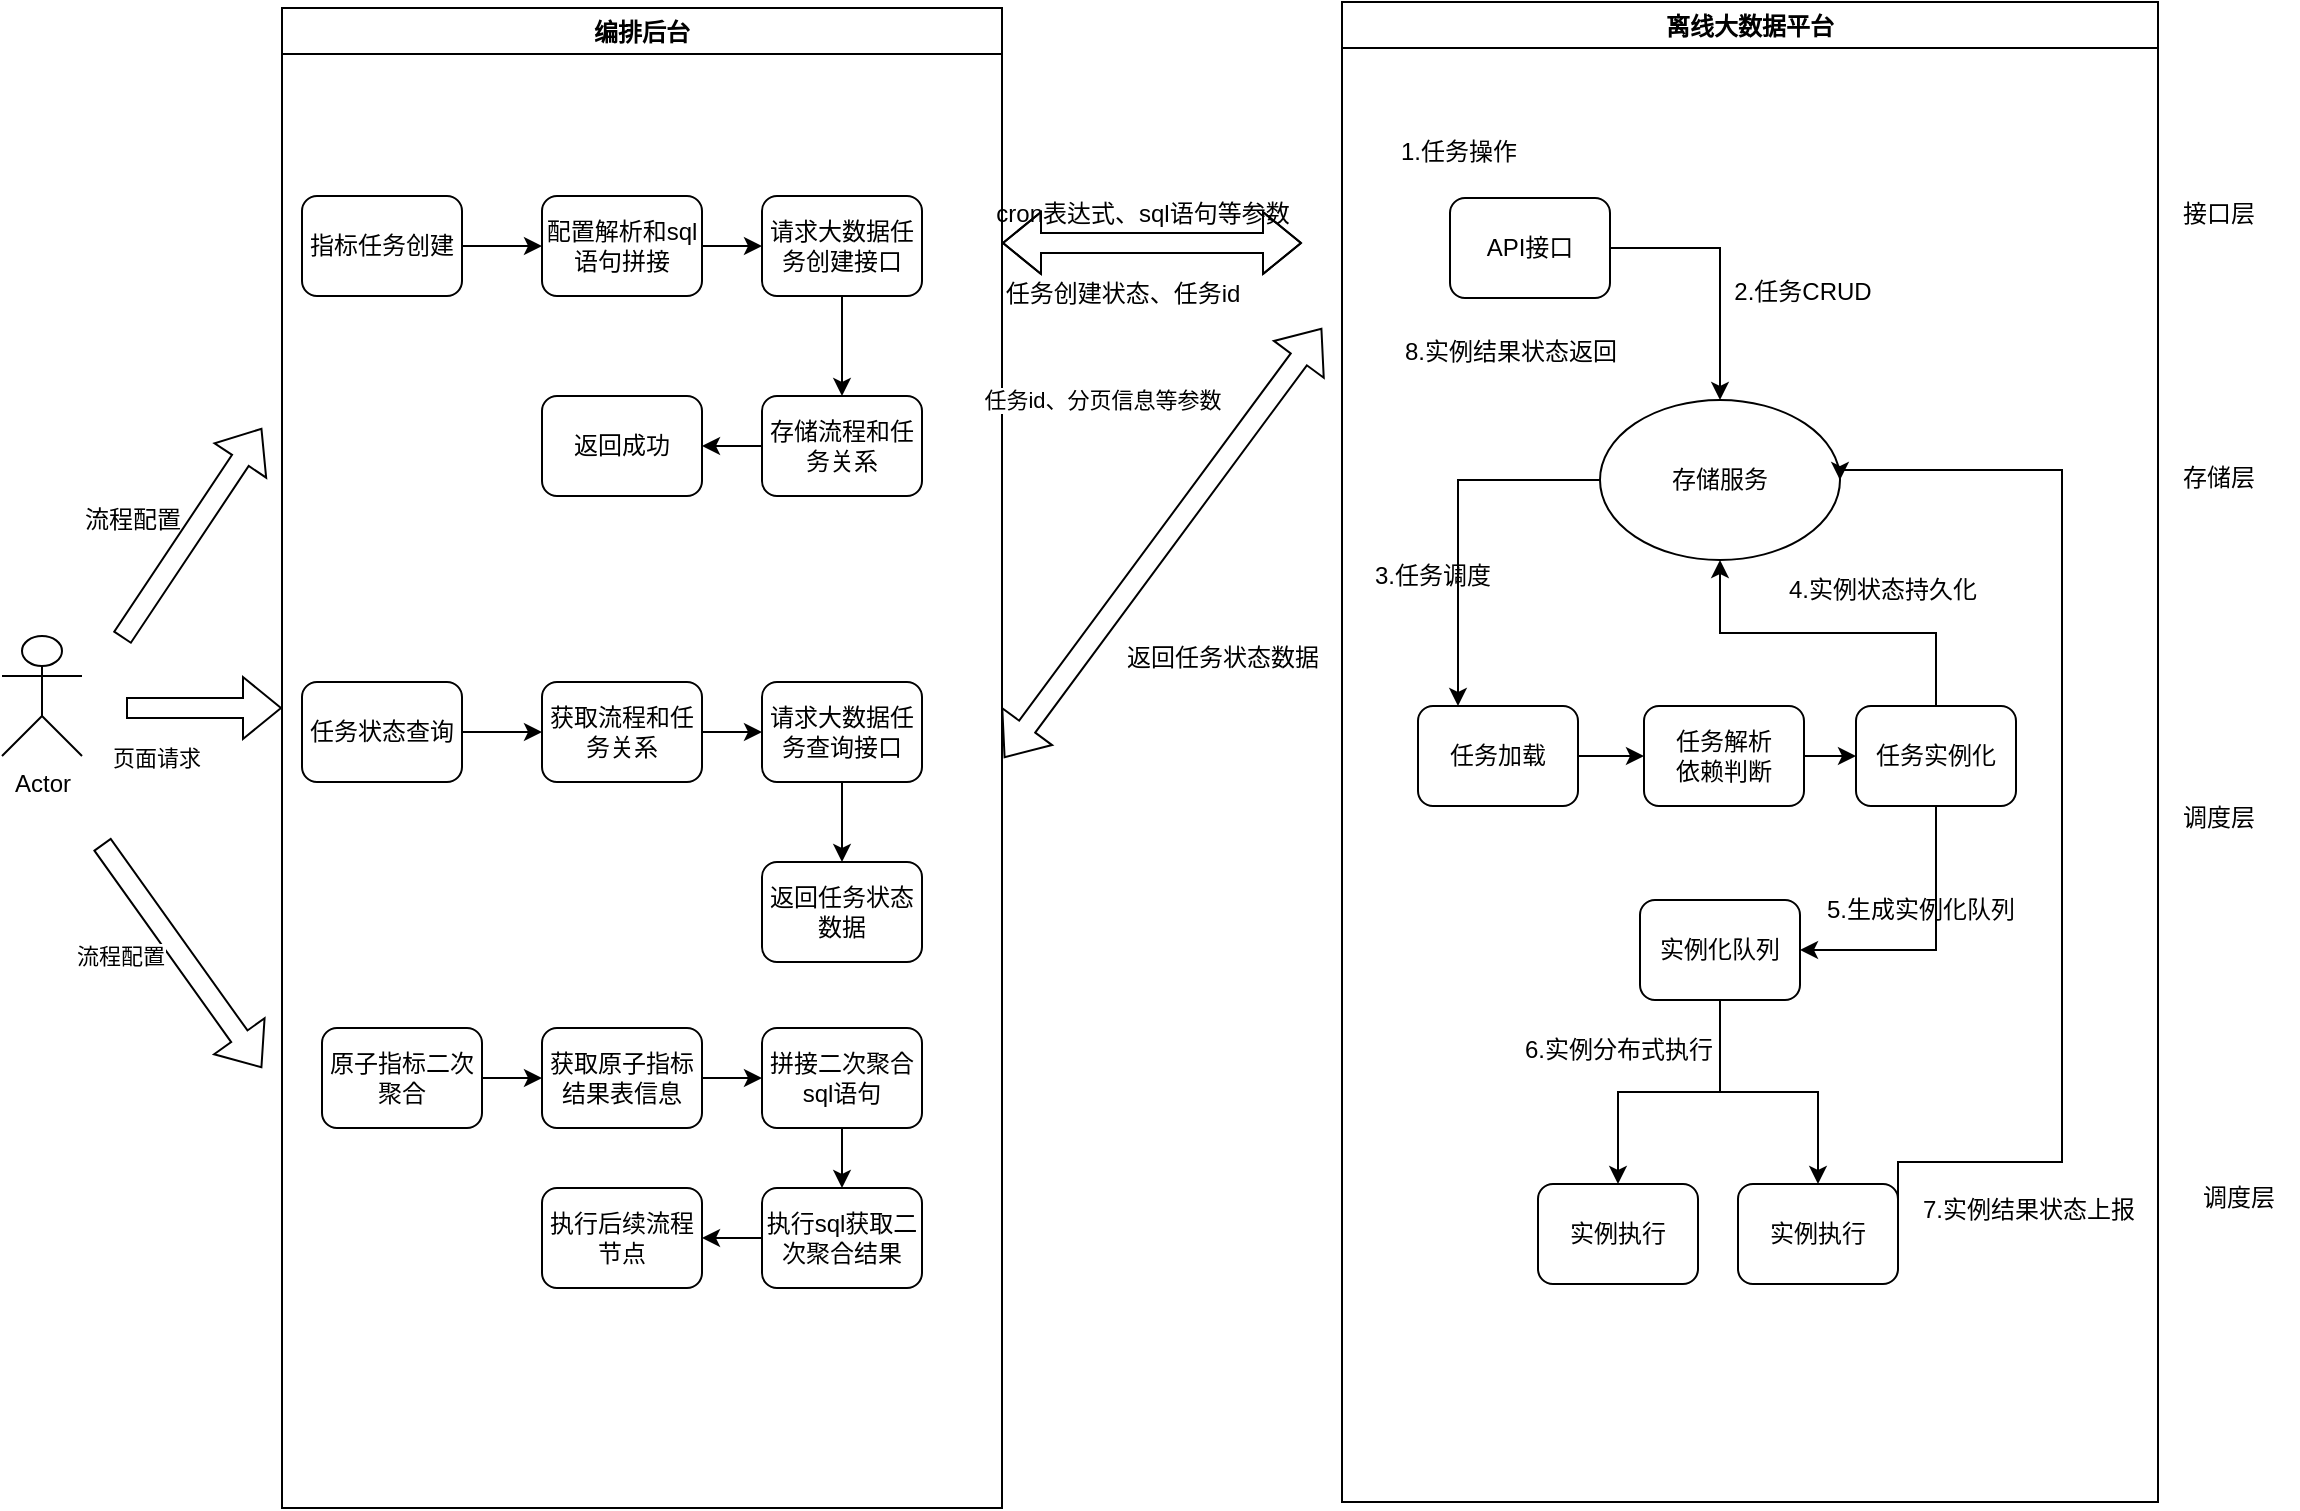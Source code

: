 <mxfile version="20.5.3" type="device"><diagram id="kgpKYQtTHZ0yAKxKKP6v" name="Page-1"><mxGraphModel dx="1426" dy="794" grid="1" gridSize="10" guides="1" tooltips="1" connect="1" arrows="1" fold="1" page="1" pageScale="1" pageWidth="850" pageHeight="1100" math="0" shadow="0"><root><mxCell id="0"/><mxCell id="1" parent="0"/><mxCell id="IyUiZ8g5C_w7MW-BYSad-1" value="Actor" style="shape=umlActor;verticalLabelPosition=bottom;verticalAlign=top;html=1;outlineConnect=0;" parent="1" vertex="1"><mxGeometry x="40" y="384" width="40" height="60" as="geometry"/></mxCell><mxCell id="IyUiZ8g5C_w7MW-BYSad-11" value="编排后台" style="swimlane;" parent="1" vertex="1"><mxGeometry x="180" y="70" width="360" height="750" as="geometry"/></mxCell><mxCell id="GPDv5a6vbCcmR2Q5Y2tC-14" style="edgeStyle=orthogonalEdgeStyle;rounded=0;orthogonalLoop=1;jettySize=auto;html=1;exitX=1;exitY=0.5;exitDx=0;exitDy=0;entryX=0;entryY=0.5;entryDx=0;entryDy=0;" parent="IyUiZ8g5C_w7MW-BYSad-11" source="GPDv5a6vbCcmR2Q5Y2tC-5" target="GPDv5a6vbCcmR2Q5Y2tC-13" edge="1"><mxGeometry relative="1" as="geometry"/></mxCell><mxCell id="GPDv5a6vbCcmR2Q5Y2tC-5" value="配置解析和sql语句拼接" style="rounded=1;whiteSpace=wrap;html=1;" parent="IyUiZ8g5C_w7MW-BYSad-11" vertex="1"><mxGeometry x="130" y="94" width="80" height="50" as="geometry"/></mxCell><mxCell id="GPDv5a6vbCcmR2Q5Y2tC-12" style="edgeStyle=orthogonalEdgeStyle;rounded=0;orthogonalLoop=1;jettySize=auto;html=1;exitX=1;exitY=0.5;exitDx=0;exitDy=0;entryX=0;entryY=0.5;entryDx=0;entryDy=0;" parent="IyUiZ8g5C_w7MW-BYSad-11" source="GPDv5a6vbCcmR2Q5Y2tC-10" target="GPDv5a6vbCcmR2Q5Y2tC-5" edge="1"><mxGeometry relative="1" as="geometry"/></mxCell><mxCell id="GPDv5a6vbCcmR2Q5Y2tC-10" value="指标任务创建" style="rounded=1;whiteSpace=wrap;html=1;" parent="IyUiZ8g5C_w7MW-BYSad-11" vertex="1"><mxGeometry x="10" y="94" width="80" height="50" as="geometry"/></mxCell><mxCell id="GPDv5a6vbCcmR2Q5Y2tC-30" style="edgeStyle=orthogonalEdgeStyle;rounded=0;orthogonalLoop=1;jettySize=auto;html=1;exitX=0.5;exitY=1;exitDx=0;exitDy=0;entryX=0.5;entryY=0;entryDx=0;entryDy=0;" parent="IyUiZ8g5C_w7MW-BYSad-11" source="GPDv5a6vbCcmR2Q5Y2tC-13" target="GPDv5a6vbCcmR2Q5Y2tC-28" edge="1"><mxGeometry relative="1" as="geometry"/></mxCell><mxCell id="GPDv5a6vbCcmR2Q5Y2tC-13" value="请求大数据任务创建接口" style="rounded=1;whiteSpace=wrap;html=1;" parent="IyUiZ8g5C_w7MW-BYSad-11" vertex="1"><mxGeometry x="240" y="94" width="80" height="50" as="geometry"/></mxCell><mxCell id="GPDv5a6vbCcmR2Q5Y2tC-32" style="edgeStyle=orthogonalEdgeStyle;rounded=0;orthogonalLoop=1;jettySize=auto;html=1;exitX=0;exitY=0.5;exitDx=0;exitDy=0;entryX=1;entryY=0.5;entryDx=0;entryDy=0;" parent="IyUiZ8g5C_w7MW-BYSad-11" source="GPDv5a6vbCcmR2Q5Y2tC-28" target="GPDv5a6vbCcmR2Q5Y2tC-31" edge="1"><mxGeometry relative="1" as="geometry"/></mxCell><mxCell id="GPDv5a6vbCcmR2Q5Y2tC-28" value="存储流程和任务关系" style="rounded=1;whiteSpace=wrap;html=1;" parent="IyUiZ8g5C_w7MW-BYSad-11" vertex="1"><mxGeometry x="240" y="194" width="80" height="50" as="geometry"/></mxCell><mxCell id="GPDv5a6vbCcmR2Q5Y2tC-31" value="返回成功" style="rounded=1;whiteSpace=wrap;html=1;" parent="IyUiZ8g5C_w7MW-BYSad-11" vertex="1"><mxGeometry x="130" y="194" width="80" height="50" as="geometry"/></mxCell><mxCell id="GPDv5a6vbCcmR2Q5Y2tC-39" style="edgeStyle=orthogonalEdgeStyle;rounded=0;orthogonalLoop=1;jettySize=auto;html=1;exitX=1;exitY=0.5;exitDx=0;exitDy=0;entryX=0;entryY=0.5;entryDx=0;entryDy=0;" parent="IyUiZ8g5C_w7MW-BYSad-11" source="GPDv5a6vbCcmR2Q5Y2tC-37" target="GPDv5a6vbCcmR2Q5Y2tC-38" edge="1"><mxGeometry relative="1" as="geometry"/></mxCell><mxCell id="GPDv5a6vbCcmR2Q5Y2tC-37" value="任务状态查询" style="rounded=1;whiteSpace=wrap;html=1;" parent="IyUiZ8g5C_w7MW-BYSad-11" vertex="1"><mxGeometry x="10" y="337" width="80" height="50" as="geometry"/></mxCell><mxCell id="GPDv5a6vbCcmR2Q5Y2tC-41" style="edgeStyle=orthogonalEdgeStyle;rounded=0;orthogonalLoop=1;jettySize=auto;html=1;exitX=1;exitY=0.5;exitDx=0;exitDy=0;" parent="IyUiZ8g5C_w7MW-BYSad-11" source="GPDv5a6vbCcmR2Q5Y2tC-38" target="GPDv5a6vbCcmR2Q5Y2tC-40" edge="1"><mxGeometry relative="1" as="geometry"/></mxCell><mxCell id="GPDv5a6vbCcmR2Q5Y2tC-38" value="获取流程和任务关系" style="rounded=1;whiteSpace=wrap;html=1;" parent="IyUiZ8g5C_w7MW-BYSad-11" vertex="1"><mxGeometry x="130" y="337" width="80" height="50" as="geometry"/></mxCell><mxCell id="GPDv5a6vbCcmR2Q5Y2tC-46" style="edgeStyle=orthogonalEdgeStyle;rounded=0;orthogonalLoop=1;jettySize=auto;html=1;exitX=0.5;exitY=1;exitDx=0;exitDy=0;entryX=0.5;entryY=0;entryDx=0;entryDy=0;" parent="IyUiZ8g5C_w7MW-BYSad-11" source="GPDv5a6vbCcmR2Q5Y2tC-40" target="GPDv5a6vbCcmR2Q5Y2tC-45" edge="1"><mxGeometry relative="1" as="geometry"/></mxCell><mxCell id="GPDv5a6vbCcmR2Q5Y2tC-40" value="请求大数据任务查询接口" style="rounded=1;whiteSpace=wrap;html=1;" parent="IyUiZ8g5C_w7MW-BYSad-11" vertex="1"><mxGeometry x="240" y="337" width="80" height="50" as="geometry"/></mxCell><mxCell id="GPDv5a6vbCcmR2Q5Y2tC-45" value="返回任务状态数据" style="rounded=1;whiteSpace=wrap;html=1;" parent="IyUiZ8g5C_w7MW-BYSad-11" vertex="1"><mxGeometry x="240" y="427" width="80" height="50" as="geometry"/></mxCell><mxCell id="GPDv5a6vbCcmR2Q5Y2tC-51" style="edgeStyle=orthogonalEdgeStyle;rounded=0;orthogonalLoop=1;jettySize=auto;html=1;exitX=1;exitY=0.5;exitDx=0;exitDy=0;" parent="IyUiZ8g5C_w7MW-BYSad-11" source="GPDv5a6vbCcmR2Q5Y2tC-49" target="GPDv5a6vbCcmR2Q5Y2tC-50" edge="1"><mxGeometry relative="1" as="geometry"/></mxCell><mxCell id="GPDv5a6vbCcmR2Q5Y2tC-49" value="原子指标二次聚合" style="rounded=1;whiteSpace=wrap;html=1;" parent="IyUiZ8g5C_w7MW-BYSad-11" vertex="1"><mxGeometry x="20" y="510" width="80" height="50" as="geometry"/></mxCell><mxCell id="GPDv5a6vbCcmR2Q5Y2tC-53" style="edgeStyle=orthogonalEdgeStyle;rounded=0;orthogonalLoop=1;jettySize=auto;html=1;exitX=1;exitY=0.5;exitDx=0;exitDy=0;" parent="IyUiZ8g5C_w7MW-BYSad-11" source="GPDv5a6vbCcmR2Q5Y2tC-50" target="GPDv5a6vbCcmR2Q5Y2tC-52" edge="1"><mxGeometry relative="1" as="geometry"/></mxCell><mxCell id="GPDv5a6vbCcmR2Q5Y2tC-50" value="获取原子指标结果表信息" style="rounded=1;whiteSpace=wrap;html=1;" parent="IyUiZ8g5C_w7MW-BYSad-11" vertex="1"><mxGeometry x="130" y="510" width="80" height="50" as="geometry"/></mxCell><mxCell id="GPDv5a6vbCcmR2Q5Y2tC-55" style="edgeStyle=orthogonalEdgeStyle;rounded=0;orthogonalLoop=1;jettySize=auto;html=1;exitX=0.5;exitY=1;exitDx=0;exitDy=0;entryX=0.5;entryY=0;entryDx=0;entryDy=0;" parent="IyUiZ8g5C_w7MW-BYSad-11" source="GPDv5a6vbCcmR2Q5Y2tC-52" target="GPDv5a6vbCcmR2Q5Y2tC-54" edge="1"><mxGeometry relative="1" as="geometry"/></mxCell><mxCell id="GPDv5a6vbCcmR2Q5Y2tC-52" value="拼接二次聚合sql语句" style="rounded=1;whiteSpace=wrap;html=1;" parent="IyUiZ8g5C_w7MW-BYSad-11" vertex="1"><mxGeometry x="240" y="510" width="80" height="50" as="geometry"/></mxCell><mxCell id="GPDv5a6vbCcmR2Q5Y2tC-57" style="edgeStyle=orthogonalEdgeStyle;rounded=0;orthogonalLoop=1;jettySize=auto;html=1;exitX=0;exitY=0.5;exitDx=0;exitDy=0;entryX=1;entryY=0.5;entryDx=0;entryDy=0;" parent="IyUiZ8g5C_w7MW-BYSad-11" source="GPDv5a6vbCcmR2Q5Y2tC-54" target="GPDv5a6vbCcmR2Q5Y2tC-56" edge="1"><mxGeometry relative="1" as="geometry"/></mxCell><mxCell id="GPDv5a6vbCcmR2Q5Y2tC-54" value="执行sql获取二次聚合结果" style="rounded=1;whiteSpace=wrap;html=1;" parent="IyUiZ8g5C_w7MW-BYSad-11" vertex="1"><mxGeometry x="240" y="590" width="80" height="50" as="geometry"/></mxCell><mxCell id="GPDv5a6vbCcmR2Q5Y2tC-56" value="执行后续流程节点" style="rounded=1;whiteSpace=wrap;html=1;" parent="IyUiZ8g5C_w7MW-BYSad-11" vertex="1"><mxGeometry x="130" y="590" width="80" height="50" as="geometry"/></mxCell><mxCell id="GPDv5a6vbCcmR2Q5Y2tC-3" value="" style="shape=flexArrow;endArrow=classic;html=1;rounded=0;" parent="1" edge="1"><mxGeometry width="50" height="50" relative="1" as="geometry"><mxPoint x="100" y="385" as="sourcePoint"/><mxPoint x="170" y="280" as="targetPoint"/></mxGeometry></mxCell><mxCell id="GPDv5a6vbCcmR2Q5Y2tC-4" value="流程配置" style="text;html=1;align=center;verticalAlign=middle;resizable=0;points=[];autosize=1;strokeColor=none;fillColor=none;" parent="1" vertex="1"><mxGeometry x="70" y="311" width="70" height="30" as="geometry"/></mxCell><mxCell id="GPDv5a6vbCcmR2Q5Y2tC-16" value="离线大数据平台" style="swimlane;" parent="1" vertex="1"><mxGeometry x="710" y="67" width="408" height="750" as="geometry"/></mxCell><mxCell id="CGqNmHXJQkqn-bjbPs3W-5" style="edgeStyle=orthogonalEdgeStyle;rounded=0;orthogonalLoop=1;jettySize=auto;html=1;exitX=1;exitY=0.5;exitDx=0;exitDy=0;entryX=0.5;entryY=0;entryDx=0;entryDy=0;" parent="GPDv5a6vbCcmR2Q5Y2tC-16" source="CGqNmHXJQkqn-bjbPs3W-1" target="CGqNmHXJQkqn-bjbPs3W-4" edge="1"><mxGeometry relative="1" as="geometry"/></mxCell><mxCell id="CGqNmHXJQkqn-bjbPs3W-1" value="API接口" style="rounded=1;whiteSpace=wrap;html=1;" parent="GPDv5a6vbCcmR2Q5Y2tC-16" vertex="1"><mxGeometry x="54" y="98" width="80" height="50" as="geometry"/></mxCell><mxCell id="CGqNmHXJQkqn-bjbPs3W-2" value="2.任务CRUD" style="text;html=1;align=center;verticalAlign=middle;resizable=0;points=[];autosize=1;strokeColor=none;fillColor=none;" parent="GPDv5a6vbCcmR2Q5Y2tC-16" vertex="1"><mxGeometry x="185" y="130" width="90" height="30" as="geometry"/></mxCell><mxCell id="CGqNmHXJQkqn-bjbPs3W-10" style="edgeStyle=orthogonalEdgeStyle;rounded=0;orthogonalLoop=1;jettySize=auto;html=1;exitX=0;exitY=0.5;exitDx=0;exitDy=0;entryX=0.25;entryY=0;entryDx=0;entryDy=0;" parent="GPDv5a6vbCcmR2Q5Y2tC-16" source="CGqNmHXJQkqn-bjbPs3W-4" target="CGqNmHXJQkqn-bjbPs3W-6" edge="1"><mxGeometry relative="1" as="geometry"/></mxCell><mxCell id="CGqNmHXJQkqn-bjbPs3W-4" value="存储服务" style="ellipse;whiteSpace=wrap;html=1;" parent="GPDv5a6vbCcmR2Q5Y2tC-16" vertex="1"><mxGeometry x="129" y="199" width="120" height="80" as="geometry"/></mxCell><mxCell id="CGqNmHXJQkqn-bjbPs3W-11" style="edgeStyle=orthogonalEdgeStyle;rounded=0;orthogonalLoop=1;jettySize=auto;html=1;exitX=1;exitY=0.5;exitDx=0;exitDy=0;entryX=0;entryY=0.5;entryDx=0;entryDy=0;" parent="GPDv5a6vbCcmR2Q5Y2tC-16" source="CGqNmHXJQkqn-bjbPs3W-6" target="CGqNmHXJQkqn-bjbPs3W-7" edge="1"><mxGeometry relative="1" as="geometry"/></mxCell><mxCell id="CGqNmHXJQkqn-bjbPs3W-6" value="任务加载" style="rounded=1;whiteSpace=wrap;html=1;" parent="GPDv5a6vbCcmR2Q5Y2tC-16" vertex="1"><mxGeometry x="38" y="352" width="80" height="50" as="geometry"/></mxCell><mxCell id="CGqNmHXJQkqn-bjbPs3W-12" style="edgeStyle=orthogonalEdgeStyle;rounded=0;orthogonalLoop=1;jettySize=auto;html=1;exitX=1;exitY=0.5;exitDx=0;exitDy=0;entryX=0;entryY=0.5;entryDx=0;entryDy=0;" parent="GPDv5a6vbCcmR2Q5Y2tC-16" source="CGqNmHXJQkqn-bjbPs3W-7" target="CGqNmHXJQkqn-bjbPs3W-8" edge="1"><mxGeometry relative="1" as="geometry"/></mxCell><mxCell id="CGqNmHXJQkqn-bjbPs3W-7" value="任务解析&lt;br&gt;依赖判断" style="rounded=1;whiteSpace=wrap;html=1;" parent="GPDv5a6vbCcmR2Q5Y2tC-16" vertex="1"><mxGeometry x="151" y="352" width="80" height="50" as="geometry"/></mxCell><mxCell id="CGqNmHXJQkqn-bjbPs3W-14" style="edgeStyle=orthogonalEdgeStyle;rounded=0;orthogonalLoop=1;jettySize=auto;html=1;exitX=0.5;exitY=1;exitDx=0;exitDy=0;entryX=1;entryY=0.5;entryDx=0;entryDy=0;" parent="GPDv5a6vbCcmR2Q5Y2tC-16" source="CGqNmHXJQkqn-bjbPs3W-8" target="CGqNmHXJQkqn-bjbPs3W-13" edge="1"><mxGeometry relative="1" as="geometry"/></mxCell><mxCell id="CGqNmHXJQkqn-bjbPs3W-21" style="edgeStyle=orthogonalEdgeStyle;rounded=0;orthogonalLoop=1;jettySize=auto;html=1;exitX=0.5;exitY=0;exitDx=0;exitDy=0;entryX=0.5;entryY=1;entryDx=0;entryDy=0;" parent="GPDv5a6vbCcmR2Q5Y2tC-16" source="CGqNmHXJQkqn-bjbPs3W-8" target="CGqNmHXJQkqn-bjbPs3W-4" edge="1"><mxGeometry relative="1" as="geometry"/></mxCell><mxCell id="CGqNmHXJQkqn-bjbPs3W-8" value="任务实例化" style="rounded=1;whiteSpace=wrap;html=1;" parent="GPDv5a6vbCcmR2Q5Y2tC-16" vertex="1"><mxGeometry x="257" y="352" width="80" height="50" as="geometry"/></mxCell><mxCell id="CGqNmHXJQkqn-bjbPs3W-9" value="实例执行" style="rounded=1;whiteSpace=wrap;html=1;" parent="GPDv5a6vbCcmR2Q5Y2tC-16" vertex="1"><mxGeometry x="98" y="591" width="80" height="50" as="geometry"/></mxCell><mxCell id="CGqNmHXJQkqn-bjbPs3W-16" value="" style="edgeStyle=orthogonalEdgeStyle;rounded=0;orthogonalLoop=1;jettySize=auto;html=1;" parent="GPDv5a6vbCcmR2Q5Y2tC-16" source="CGqNmHXJQkqn-bjbPs3W-13" target="CGqNmHXJQkqn-bjbPs3W-15" edge="1"><mxGeometry relative="1" as="geometry"/></mxCell><mxCell id="CGqNmHXJQkqn-bjbPs3W-17" style="edgeStyle=orthogonalEdgeStyle;rounded=0;orthogonalLoop=1;jettySize=auto;html=1;exitX=0.5;exitY=1;exitDx=0;exitDy=0;entryX=0.5;entryY=0;entryDx=0;entryDy=0;" parent="GPDv5a6vbCcmR2Q5Y2tC-16" source="CGqNmHXJQkqn-bjbPs3W-13" target="CGqNmHXJQkqn-bjbPs3W-9" edge="1"><mxGeometry relative="1" as="geometry"/></mxCell><mxCell id="CGqNmHXJQkqn-bjbPs3W-13" value="实例化队列" style="rounded=1;whiteSpace=wrap;html=1;" parent="GPDv5a6vbCcmR2Q5Y2tC-16" vertex="1"><mxGeometry x="149" y="449" width="80" height="50" as="geometry"/></mxCell><mxCell id="CGqNmHXJQkqn-bjbPs3W-18" style="edgeStyle=orthogonalEdgeStyle;rounded=0;orthogonalLoop=1;jettySize=auto;html=1;exitX=1;exitY=0.5;exitDx=0;exitDy=0;entryX=1;entryY=0.5;entryDx=0;entryDy=0;" parent="GPDv5a6vbCcmR2Q5Y2tC-16" source="CGqNmHXJQkqn-bjbPs3W-15" target="CGqNmHXJQkqn-bjbPs3W-4" edge="1"><mxGeometry relative="1" as="geometry"><Array as="points"><mxPoint x="278" y="580"/><mxPoint x="360" y="580"/><mxPoint x="360" y="234"/></Array></mxGeometry></mxCell><mxCell id="CGqNmHXJQkqn-bjbPs3W-15" value="实例执行" style="rounded=1;whiteSpace=wrap;html=1;" parent="GPDv5a6vbCcmR2Q5Y2tC-16" vertex="1"><mxGeometry x="198" y="591" width="80" height="50" as="geometry"/></mxCell><mxCell id="CGqNmHXJQkqn-bjbPs3W-19" value="1.任务操作" style="text;html=1;align=center;verticalAlign=middle;resizable=0;points=[];autosize=1;strokeColor=none;fillColor=none;" parent="GPDv5a6vbCcmR2Q5Y2tC-16" vertex="1"><mxGeometry x="18" y="60" width="80" height="30" as="geometry"/></mxCell><mxCell id="CGqNmHXJQkqn-bjbPs3W-20" value="3.任务调度" style="text;html=1;align=center;verticalAlign=middle;resizable=0;points=[];autosize=1;strokeColor=none;fillColor=none;" parent="GPDv5a6vbCcmR2Q5Y2tC-16" vertex="1"><mxGeometry x="5" y="272" width="80" height="30" as="geometry"/></mxCell><mxCell id="CGqNmHXJQkqn-bjbPs3W-22" value="4.实例状态持久化" style="text;html=1;align=center;verticalAlign=middle;resizable=0;points=[];autosize=1;strokeColor=none;fillColor=none;" parent="GPDv5a6vbCcmR2Q5Y2tC-16" vertex="1"><mxGeometry x="210" y="279" width="120" height="30" as="geometry"/></mxCell><mxCell id="CGqNmHXJQkqn-bjbPs3W-23" value="5.生成实例化队列" style="text;html=1;align=center;verticalAlign=middle;resizable=0;points=[];autosize=1;strokeColor=none;fillColor=none;" parent="GPDv5a6vbCcmR2Q5Y2tC-16" vertex="1"><mxGeometry x="229" y="439" width="120" height="30" as="geometry"/></mxCell><mxCell id="CGqNmHXJQkqn-bjbPs3W-24" value="6.实例分布式执行" style="text;html=1;align=center;verticalAlign=middle;resizable=0;points=[];autosize=1;strokeColor=none;fillColor=none;" parent="GPDv5a6vbCcmR2Q5Y2tC-16" vertex="1"><mxGeometry x="78" y="509" width="120" height="30" as="geometry"/></mxCell><mxCell id="CGqNmHXJQkqn-bjbPs3W-25" value="7.实例结果状态上报" style="text;html=1;align=center;verticalAlign=middle;resizable=0;points=[];autosize=1;strokeColor=none;fillColor=none;" parent="GPDv5a6vbCcmR2Q5Y2tC-16" vertex="1"><mxGeometry x="278" y="589" width="130" height="30" as="geometry"/></mxCell><mxCell id="CGqNmHXJQkqn-bjbPs3W-26" value="8.实例结果状态返回" style="text;html=1;align=center;verticalAlign=middle;resizable=0;points=[];autosize=1;strokeColor=none;fillColor=none;" parent="GPDv5a6vbCcmR2Q5Y2tC-16" vertex="1"><mxGeometry x="19" y="160" width="130" height="30" as="geometry"/></mxCell><mxCell id="GPDv5a6vbCcmR2Q5Y2tC-23" value="" style="shape=flexArrow;endArrow=classic;startArrow=classic;html=1;rounded=0;" parent="1" edge="1"><mxGeometry width="100" height="100" relative="1" as="geometry"><mxPoint x="540" y="187.5" as="sourcePoint"/><mxPoint x="690" y="187.5" as="targetPoint"/><Array as="points"><mxPoint x="620" y="187.5"/></Array></mxGeometry></mxCell><mxCell id="GPDv5a6vbCcmR2Q5Y2tC-24" value="cron表达式、sql语句等参数" style="text;html=1;align=center;verticalAlign=middle;resizable=0;points=[];autosize=1;strokeColor=none;fillColor=none;" parent="1" vertex="1"><mxGeometry x="525" y="158" width="170" height="30" as="geometry"/></mxCell><mxCell id="GPDv5a6vbCcmR2Q5Y2tC-25" value="任务创建状态、任务id" style="text;html=1;align=center;verticalAlign=middle;resizable=0;points=[];autosize=1;strokeColor=none;fillColor=none;" parent="1" vertex="1"><mxGeometry x="530" y="198" width="140" height="30" as="geometry"/></mxCell><mxCell id="GPDv5a6vbCcmR2Q5Y2tC-35" value="" style="shape=flexArrow;endArrow=classic;html=1;rounded=0;" parent="1" edge="1"><mxGeometry width="50" height="50" relative="1" as="geometry"><mxPoint x="102" y="420" as="sourcePoint"/><mxPoint x="180" y="420" as="targetPoint"/></mxGeometry></mxCell><mxCell id="GPDv5a6vbCcmR2Q5Y2tC-36" value="页面请求" style="edgeLabel;html=1;align=center;verticalAlign=middle;resizable=0;points=[];" parent="GPDv5a6vbCcmR2Q5Y2tC-35" vertex="1" connectable="0"><mxGeometry x="-0.388" y="-8" relative="1" as="geometry"><mxPoint x="-9" y="17" as="offset"/></mxGeometry></mxCell><mxCell id="GPDv5a6vbCcmR2Q5Y2tC-42" value="" style="shape=flexArrow;endArrow=classic;startArrow=classic;html=1;rounded=0;" parent="1" edge="1"><mxGeometry width="100" height="100" relative="1" as="geometry"><mxPoint x="541" y="445" as="sourcePoint"/><mxPoint x="700" y="230" as="targetPoint"/><Array as="points"/></mxGeometry></mxCell><mxCell id="GPDv5a6vbCcmR2Q5Y2tC-43" value="任务id、分页信息等参数" style="edgeLabel;html=1;align=center;verticalAlign=middle;resizable=0;points=[];" parent="GPDv5a6vbCcmR2Q5Y2tC-42" vertex="1" connectable="0"><mxGeometry x="-0.227" y="5" relative="1" as="geometry"><mxPoint x="-9" y="-93" as="offset"/></mxGeometry></mxCell><mxCell id="GPDv5a6vbCcmR2Q5Y2tC-44" value="返回任务状态数据" style="text;html=1;align=center;verticalAlign=middle;resizable=0;points=[];autosize=1;strokeColor=none;fillColor=none;" parent="1" vertex="1"><mxGeometry x="590" y="380" width="120" height="30" as="geometry"/></mxCell><mxCell id="GPDv5a6vbCcmR2Q5Y2tC-47" value="" style="shape=flexArrow;endArrow=classic;html=1;rounded=0;" parent="1" edge="1"><mxGeometry width="50" height="50" relative="1" as="geometry"><mxPoint x="90" y="488" as="sourcePoint"/><mxPoint x="170" y="600" as="targetPoint"/></mxGeometry></mxCell><mxCell id="GPDv5a6vbCcmR2Q5Y2tC-48" value="流程配置" style="edgeLabel;html=1;align=center;verticalAlign=middle;resizable=0;points=[];" parent="GPDv5a6vbCcmR2Q5Y2tC-47" vertex="1" connectable="0"><mxGeometry x="-0.388" y="-8" relative="1" as="geometry"><mxPoint x="-9" y="17" as="offset"/></mxGeometry></mxCell><mxCell id="CGqNmHXJQkqn-bjbPs3W-27" value="接口层" style="text;html=1;align=center;verticalAlign=middle;resizable=0;points=[];autosize=1;strokeColor=none;fillColor=none;" parent="1" vertex="1"><mxGeometry x="1118" y="158" width="60" height="30" as="geometry"/></mxCell><mxCell id="CGqNmHXJQkqn-bjbPs3W-28" value="存储层" style="text;html=1;align=center;verticalAlign=middle;resizable=0;points=[];autosize=1;strokeColor=none;fillColor=none;" parent="1" vertex="1"><mxGeometry x="1118" y="290" width="60" height="30" as="geometry"/></mxCell><mxCell id="CGqNmHXJQkqn-bjbPs3W-29" value="调度层" style="text;html=1;align=center;verticalAlign=middle;resizable=0;points=[];autosize=1;strokeColor=none;fillColor=none;" parent="1" vertex="1"><mxGeometry x="1118" y="460" width="60" height="30" as="geometry"/></mxCell><mxCell id="CGqNmHXJQkqn-bjbPs3W-30" value="调度层" style="text;html=1;align=center;verticalAlign=middle;resizable=0;points=[];autosize=1;strokeColor=none;fillColor=none;" parent="1" vertex="1"><mxGeometry x="1128" y="650" width="60" height="30" as="geometry"/></mxCell></root></mxGraphModel></diagram></mxfile>